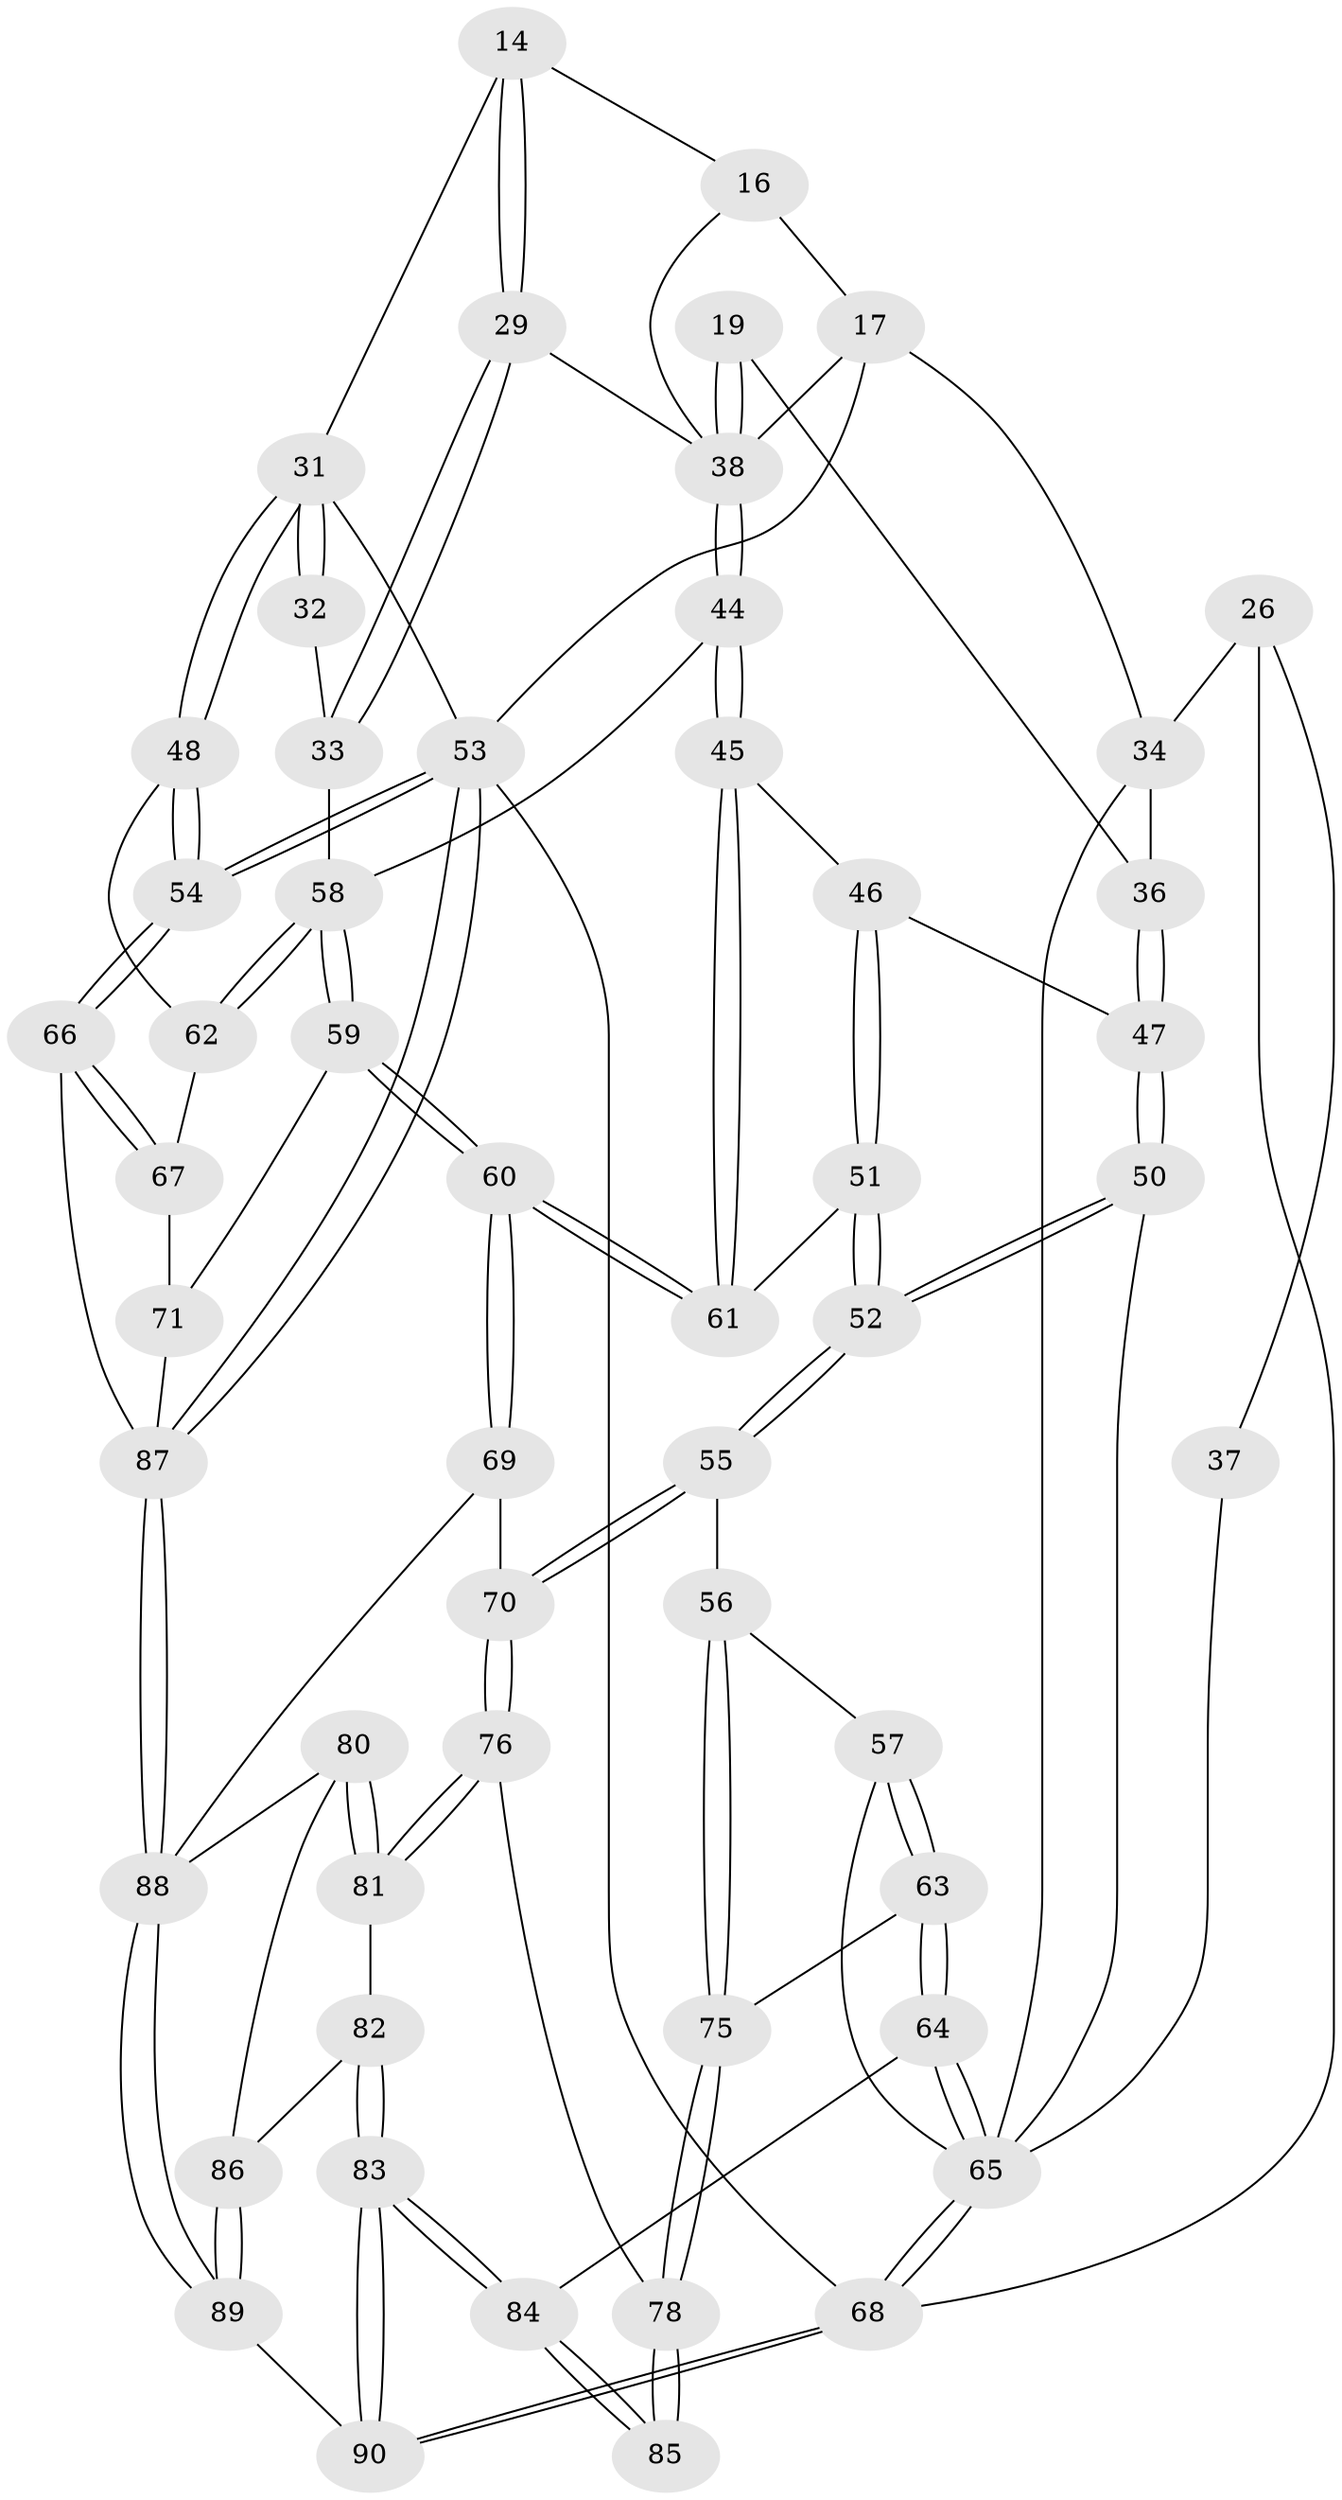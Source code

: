 // original degree distribution, {3: 0.044444444444444446, 5: 0.5555555555555556, 6: 0.2111111111111111, 4: 0.18888888888888888}
// Generated by graph-tools (version 1.1) at 2025/04/03/04/25 22:04:30]
// undirected, 54 vertices, 129 edges
graph export_dot {
graph [start="1"]
  node [color=gray90,style=filled];
  14 [pos="+0.8821676842420311+0.2053532979330154"];
  16 [pos="+0.8194345117433905+0.17193248049672843",super="+15"];
  17 [pos="+0.6670846971634085+0",super="+12"];
  19 [pos="+0.5622152842049618+0.28297388199541296"];
  26 [pos="+0+0.039538555208533055",super="+25"];
  29 [pos="+0.8582243344007708+0.29837367352369376"];
  31 [pos="+1+0.16881730938075584",super="+13"];
  32 [pos="+0.9926262077684803+0.22306666848674434"];
  33 [pos="+0.8901230600092226+0.33337757118050254"];
  34 [pos="+0.3238612331624979+0.21131561946398061",super="+23+21"];
  36 [pos="+0.3902865317348596+0.31506444058913",super="+20"];
  37 [pos="+0+0.40504913780217405",super="+28"];
  38 [pos="+0.6406981718796174+0.3966899821077349",super="+30+24+18"];
  44 [pos="+0.6461645753268407+0.4330501790883659"];
  45 [pos="+0.5402885937447712+0.515723377825818"];
  46 [pos="+0.4534881083377658+0.4251514285538345"];
  47 [pos="+0.3799872738168045+0.3372716135379937"];
  48 [pos="+1+0.5017515983549385"];
  50 [pos="+0.3090995071584671+0.41396100425033633"];
  51 [pos="+0.35807678476943927+0.5660125952395523"];
  52 [pos="+0.3503066306908812+0.5679260262964295"];
  53 [pos="+1+1",super="+5"];
  54 [pos="+1+0.7470272259264509"];
  55 [pos="+0.3303006433913254+0.6090090443693635"];
  56 [pos="+0.31112305569790427+0.6203556587443655"];
  57 [pos="+0.08999623203865174+0.47274791440982095"];
  58 [pos="+0.7417613137421801+0.6158887790662373",super="+43+42"];
  59 [pos="+0.7403586383447945+0.6251553217930328"];
  60 [pos="+0.5791841781989033+0.7246256457950736"];
  61 [pos="+0.533027374794557+0.5268334452469141"];
  62 [pos="+0.9086062967348533+0.5447321947014716",super="+49"];
  63 [pos="+0.11675786292480825+0.7429788553835671"];
  64 [pos="+0+0.8332885966233373"];
  65 [pos="+0+0.8610311778432421",super="+41+27"];
  66 [pos="+0.9491274857156774+0.7740449215088444"];
  67 [pos="+0.8860711198611495+0.6679564535107204"];
  68 [pos="+0+1",super="+6"];
  69 [pos="+0.5746649238136051+0.7354219089418883"];
  70 [pos="+0.5113684768757484+0.7709172528549969"];
  71 [pos="+0.7564141204898241+0.6438990142177119"];
  75 [pos="+0.19697881753742796+0.7534610887733937"];
  76 [pos="+0.5113290910140673+0.7709898828354015"];
  78 [pos="+0.22616039831703372+0.7943622383161033",super="+77"];
  80 [pos="+0.593630313886569+0.9357270713702416"];
  81 [pos="+0.5175881999749076+0.8118026672263641"];
  82 [pos="+0.4889199293898651+0.9270890599133452"];
  83 [pos="+0.3012526874618756+1"];
  84 [pos="+0.2951594988665261+1"];
  85 [pos="+0.29350547503500024+0.9673198783503751"];
  86 [pos="+0.5624441079693149+0.9863453717683138"];
  87 [pos="+1+1",super="+74+72"];
  88 [pos="+0.7844210294974246+1",super="+79+73"];
  89 [pos="+0.5443308180492675+1"];
  90 [pos="+0.30973472691720805+1"];
  14 -- 29;
  14 -- 29;
  14 -- 31;
  14 -- 16;
  16 -- 17 [weight=2];
  16 -- 38;
  17 -- 53;
  17 -- 38;
  17 -- 34;
  19 -- 38 [weight=2];
  19 -- 38;
  19 -- 36;
  26 -- 37 [weight=2];
  26 -- 68 [weight=2];
  26 -- 34 [weight=2];
  29 -- 33;
  29 -- 33;
  29 -- 38;
  31 -- 32 [weight=2];
  31 -- 32;
  31 -- 48;
  31 -- 48;
  31 -- 53;
  32 -- 33;
  33 -- 58;
  34 -- 36 [weight=2];
  34 -- 65 [weight=2];
  36 -- 47;
  36 -- 47;
  37 -- 65 [weight=2];
  38 -- 44;
  38 -- 44;
  44 -- 45;
  44 -- 45;
  44 -- 58;
  45 -- 46;
  45 -- 61;
  45 -- 61;
  46 -- 47;
  46 -- 51;
  46 -- 51;
  47 -- 50;
  47 -- 50;
  48 -- 54;
  48 -- 54;
  48 -- 62;
  50 -- 52;
  50 -- 52;
  50 -- 65;
  51 -- 52;
  51 -- 52;
  51 -- 61;
  52 -- 55;
  52 -- 55;
  53 -- 54;
  53 -- 54;
  53 -- 87;
  53 -- 87;
  53 -- 68 [weight=2];
  54 -- 66;
  54 -- 66;
  55 -- 56;
  55 -- 70;
  55 -- 70;
  56 -- 57;
  56 -- 75;
  56 -- 75;
  57 -- 63;
  57 -- 63;
  57 -- 65;
  58 -- 59;
  58 -- 59;
  58 -- 62 [weight=2];
  58 -- 62;
  59 -- 60;
  59 -- 60;
  59 -- 71;
  60 -- 61;
  60 -- 61;
  60 -- 69;
  60 -- 69;
  62 -- 67;
  63 -- 64;
  63 -- 64;
  63 -- 75;
  64 -- 65;
  64 -- 65;
  64 -- 84;
  65 -- 68;
  65 -- 68;
  66 -- 67;
  66 -- 67;
  66 -- 87;
  67 -- 71;
  68 -- 90;
  68 -- 90;
  69 -- 70;
  69 -- 88;
  70 -- 76;
  70 -- 76;
  71 -- 87;
  75 -- 78;
  75 -- 78;
  76 -- 81;
  76 -- 81;
  76 -- 78;
  78 -- 85 [weight=2];
  78 -- 85;
  80 -- 81;
  80 -- 81;
  80 -- 86;
  80 -- 88;
  81 -- 82;
  82 -- 83;
  82 -- 83;
  82 -- 86;
  83 -- 84;
  83 -- 84;
  83 -- 90;
  83 -- 90;
  84 -- 85;
  84 -- 85;
  86 -- 89;
  86 -- 89;
  87 -- 88 [weight=2];
  87 -- 88;
  88 -- 89;
  88 -- 89;
  89 -- 90;
}
